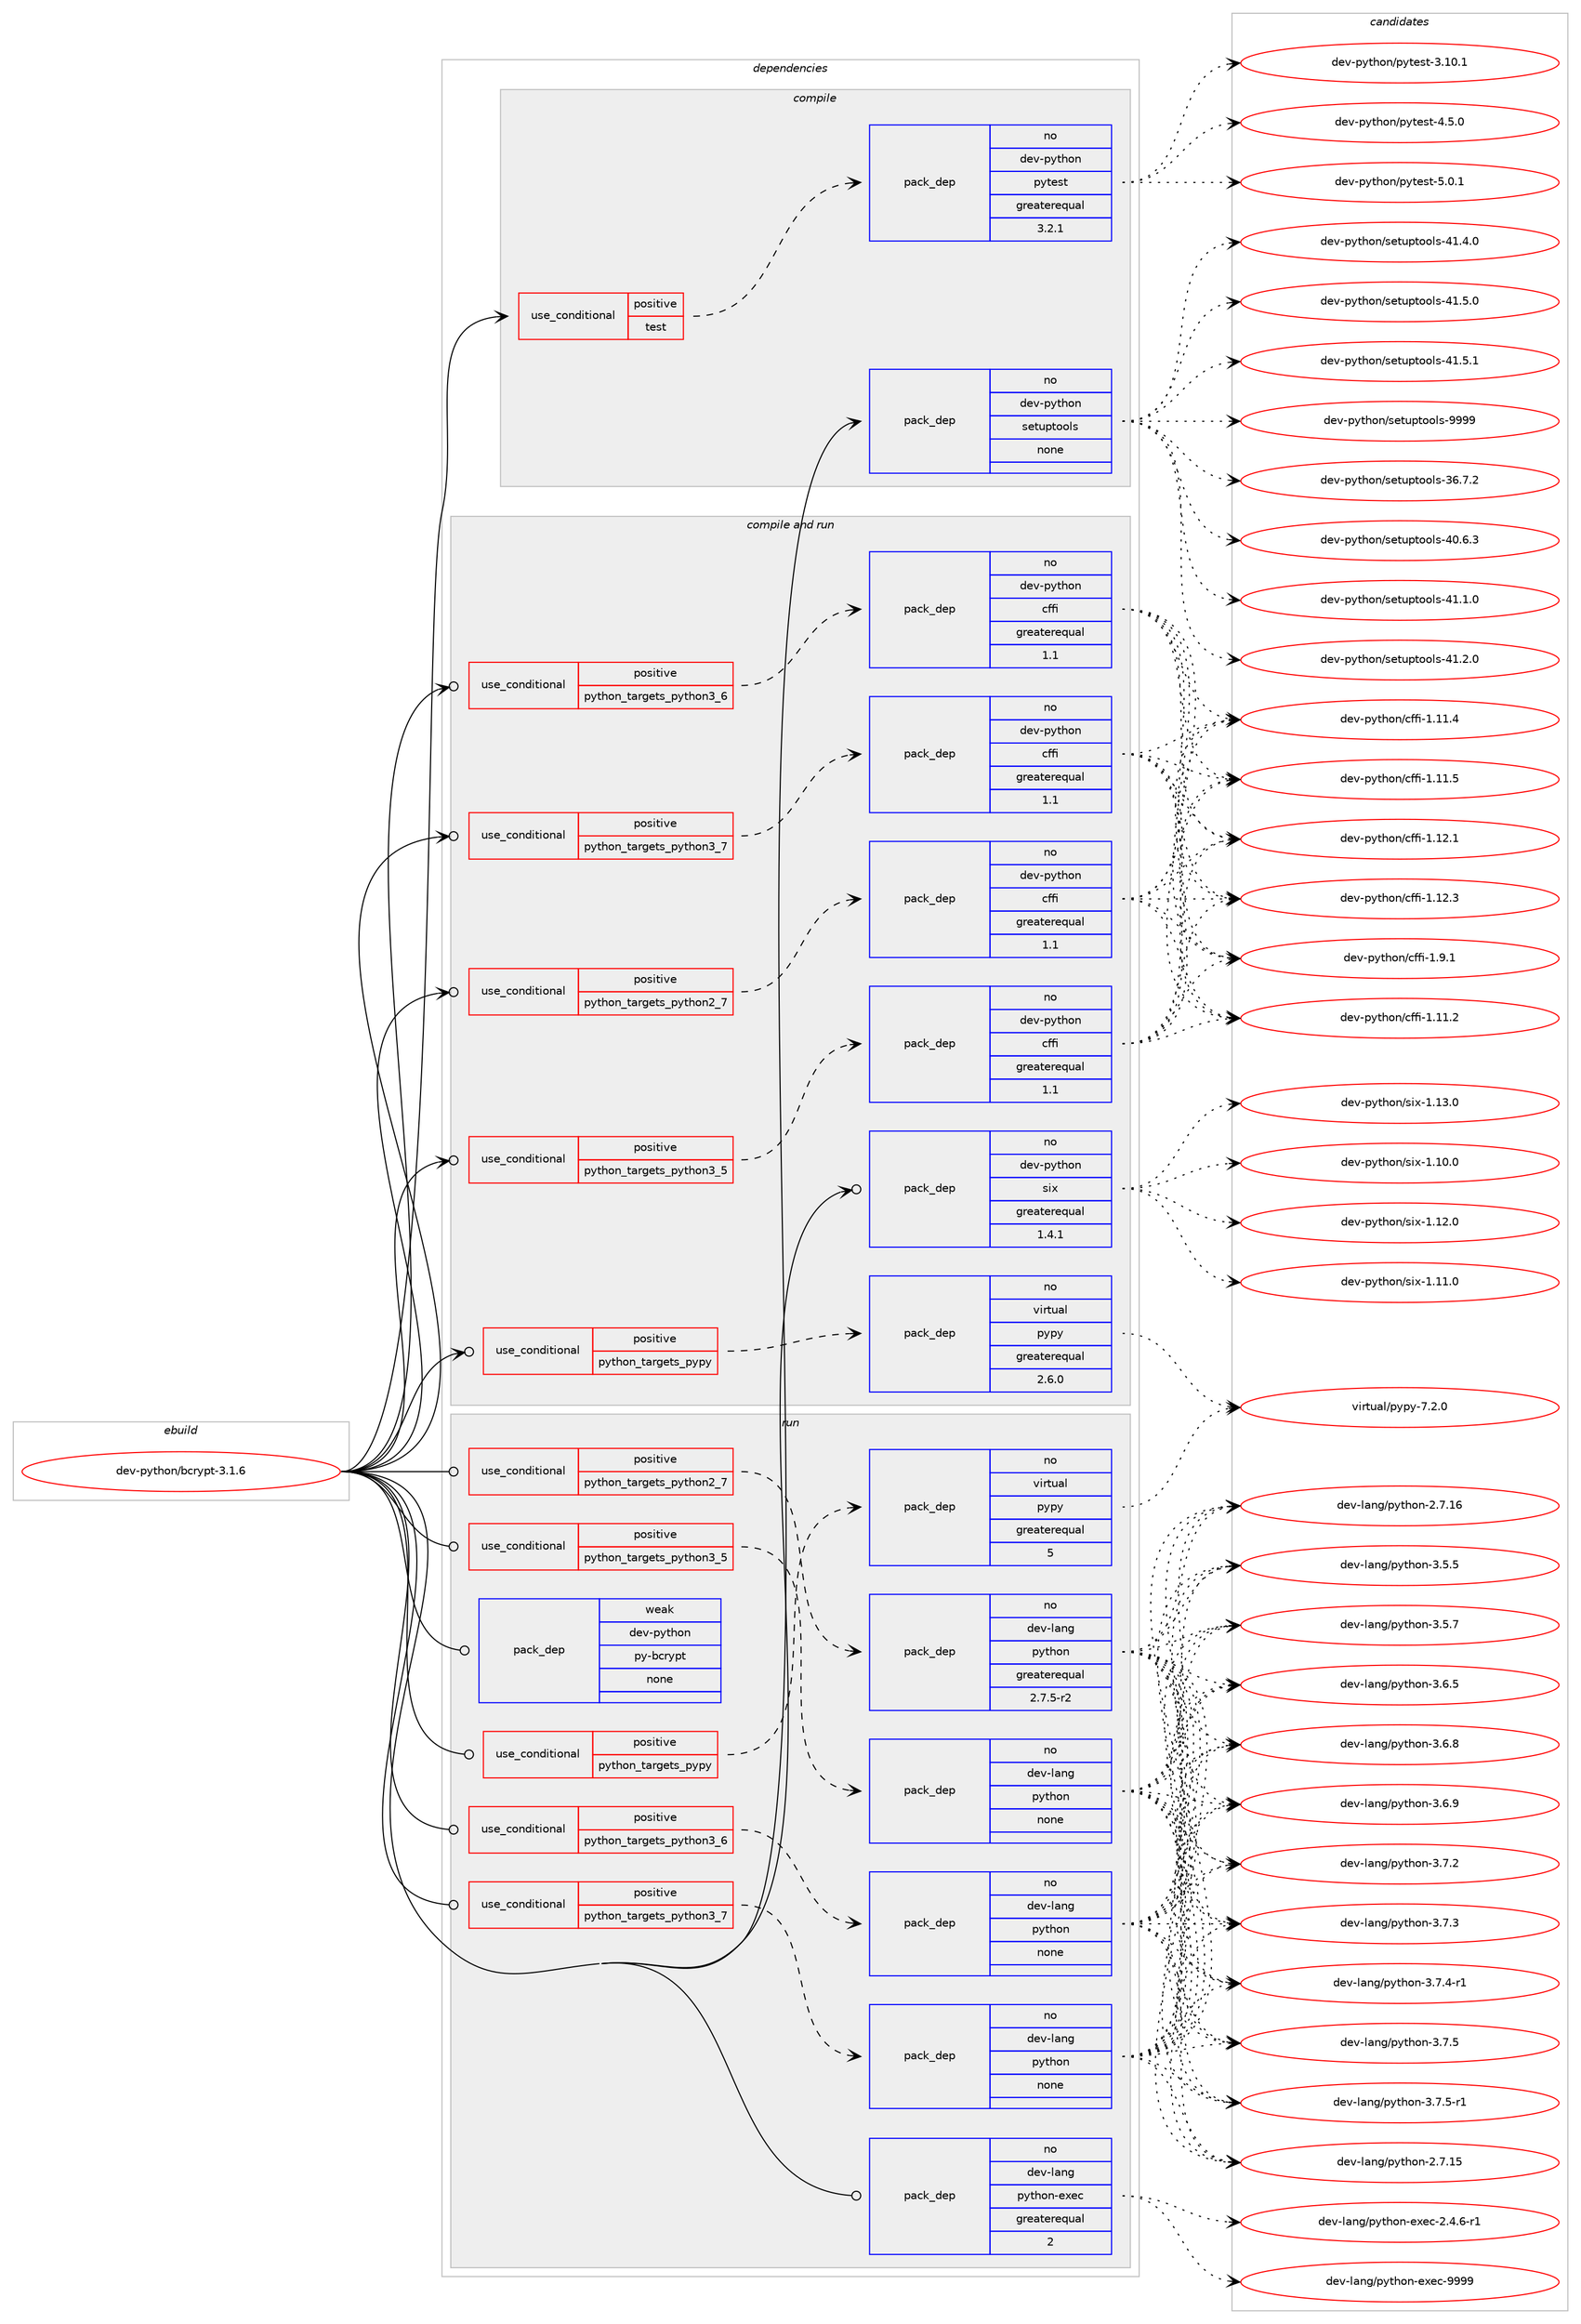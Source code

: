 digraph prolog {

# *************
# Graph options
# *************

newrank=true;
concentrate=true;
compound=true;
graph [rankdir=LR,fontname=Helvetica,fontsize=10,ranksep=1.5];#, ranksep=2.5, nodesep=0.2];
edge  [arrowhead=vee];
node  [fontname=Helvetica,fontsize=10];

# **********
# The ebuild
# **********

subgraph cluster_leftcol {
color=gray;
rank=same;
label=<<i>ebuild</i>>;
id [label="dev-python/bcrypt-3.1.6", color=red, width=4, href="../dev-python/bcrypt-3.1.6.svg"];
}

# ****************
# The dependencies
# ****************

subgraph cluster_midcol {
color=gray;
label=<<i>dependencies</i>>;
subgraph cluster_compile {
fillcolor="#eeeeee";
style=filled;
label=<<i>compile</i>>;
subgraph cond136769 {
dependency596418 [label=<<TABLE BORDER="0" CELLBORDER="1" CELLSPACING="0" CELLPADDING="4"><TR><TD ROWSPAN="3" CELLPADDING="10">use_conditional</TD></TR><TR><TD>positive</TD></TR><TR><TD>test</TD></TR></TABLE>>, shape=none, color=red];
subgraph pack447875 {
dependency596419 [label=<<TABLE BORDER="0" CELLBORDER="1" CELLSPACING="0" CELLPADDING="4" WIDTH="220"><TR><TD ROWSPAN="6" CELLPADDING="30">pack_dep</TD></TR><TR><TD WIDTH="110">no</TD></TR><TR><TD>dev-python</TD></TR><TR><TD>pytest</TD></TR><TR><TD>greaterequal</TD></TR><TR><TD>3.2.1</TD></TR></TABLE>>, shape=none, color=blue];
}
dependency596418:e -> dependency596419:w [weight=20,style="dashed",arrowhead="vee"];
}
id:e -> dependency596418:w [weight=20,style="solid",arrowhead="vee"];
subgraph pack447876 {
dependency596420 [label=<<TABLE BORDER="0" CELLBORDER="1" CELLSPACING="0" CELLPADDING="4" WIDTH="220"><TR><TD ROWSPAN="6" CELLPADDING="30">pack_dep</TD></TR><TR><TD WIDTH="110">no</TD></TR><TR><TD>dev-python</TD></TR><TR><TD>setuptools</TD></TR><TR><TD>none</TD></TR><TR><TD></TD></TR></TABLE>>, shape=none, color=blue];
}
id:e -> dependency596420:w [weight=20,style="solid",arrowhead="vee"];
}
subgraph cluster_compileandrun {
fillcolor="#eeeeee";
style=filled;
label=<<i>compile and run</i>>;
subgraph cond136770 {
dependency596421 [label=<<TABLE BORDER="0" CELLBORDER="1" CELLSPACING="0" CELLPADDING="4"><TR><TD ROWSPAN="3" CELLPADDING="10">use_conditional</TD></TR><TR><TD>positive</TD></TR><TR><TD>python_targets_pypy</TD></TR></TABLE>>, shape=none, color=red];
subgraph pack447877 {
dependency596422 [label=<<TABLE BORDER="0" CELLBORDER="1" CELLSPACING="0" CELLPADDING="4" WIDTH="220"><TR><TD ROWSPAN="6" CELLPADDING="30">pack_dep</TD></TR><TR><TD WIDTH="110">no</TD></TR><TR><TD>virtual</TD></TR><TR><TD>pypy</TD></TR><TR><TD>greaterequal</TD></TR><TR><TD>2.6.0</TD></TR></TABLE>>, shape=none, color=blue];
}
dependency596421:e -> dependency596422:w [weight=20,style="dashed",arrowhead="vee"];
}
id:e -> dependency596421:w [weight=20,style="solid",arrowhead="odotvee"];
subgraph cond136771 {
dependency596423 [label=<<TABLE BORDER="0" CELLBORDER="1" CELLSPACING="0" CELLPADDING="4"><TR><TD ROWSPAN="3" CELLPADDING="10">use_conditional</TD></TR><TR><TD>positive</TD></TR><TR><TD>python_targets_python2_7</TD></TR></TABLE>>, shape=none, color=red];
subgraph pack447878 {
dependency596424 [label=<<TABLE BORDER="0" CELLBORDER="1" CELLSPACING="0" CELLPADDING="4" WIDTH="220"><TR><TD ROWSPAN="6" CELLPADDING="30">pack_dep</TD></TR><TR><TD WIDTH="110">no</TD></TR><TR><TD>dev-python</TD></TR><TR><TD>cffi</TD></TR><TR><TD>greaterequal</TD></TR><TR><TD>1.1</TD></TR></TABLE>>, shape=none, color=blue];
}
dependency596423:e -> dependency596424:w [weight=20,style="dashed",arrowhead="vee"];
}
id:e -> dependency596423:w [weight=20,style="solid",arrowhead="odotvee"];
subgraph cond136772 {
dependency596425 [label=<<TABLE BORDER="0" CELLBORDER="1" CELLSPACING="0" CELLPADDING="4"><TR><TD ROWSPAN="3" CELLPADDING="10">use_conditional</TD></TR><TR><TD>positive</TD></TR><TR><TD>python_targets_python3_5</TD></TR></TABLE>>, shape=none, color=red];
subgraph pack447879 {
dependency596426 [label=<<TABLE BORDER="0" CELLBORDER="1" CELLSPACING="0" CELLPADDING="4" WIDTH="220"><TR><TD ROWSPAN="6" CELLPADDING="30">pack_dep</TD></TR><TR><TD WIDTH="110">no</TD></TR><TR><TD>dev-python</TD></TR><TR><TD>cffi</TD></TR><TR><TD>greaterequal</TD></TR><TR><TD>1.1</TD></TR></TABLE>>, shape=none, color=blue];
}
dependency596425:e -> dependency596426:w [weight=20,style="dashed",arrowhead="vee"];
}
id:e -> dependency596425:w [weight=20,style="solid",arrowhead="odotvee"];
subgraph cond136773 {
dependency596427 [label=<<TABLE BORDER="0" CELLBORDER="1" CELLSPACING="0" CELLPADDING="4"><TR><TD ROWSPAN="3" CELLPADDING="10">use_conditional</TD></TR><TR><TD>positive</TD></TR><TR><TD>python_targets_python3_6</TD></TR></TABLE>>, shape=none, color=red];
subgraph pack447880 {
dependency596428 [label=<<TABLE BORDER="0" CELLBORDER="1" CELLSPACING="0" CELLPADDING="4" WIDTH="220"><TR><TD ROWSPAN="6" CELLPADDING="30">pack_dep</TD></TR><TR><TD WIDTH="110">no</TD></TR><TR><TD>dev-python</TD></TR><TR><TD>cffi</TD></TR><TR><TD>greaterequal</TD></TR><TR><TD>1.1</TD></TR></TABLE>>, shape=none, color=blue];
}
dependency596427:e -> dependency596428:w [weight=20,style="dashed",arrowhead="vee"];
}
id:e -> dependency596427:w [weight=20,style="solid",arrowhead="odotvee"];
subgraph cond136774 {
dependency596429 [label=<<TABLE BORDER="0" CELLBORDER="1" CELLSPACING="0" CELLPADDING="4"><TR><TD ROWSPAN="3" CELLPADDING="10">use_conditional</TD></TR><TR><TD>positive</TD></TR><TR><TD>python_targets_python3_7</TD></TR></TABLE>>, shape=none, color=red];
subgraph pack447881 {
dependency596430 [label=<<TABLE BORDER="0" CELLBORDER="1" CELLSPACING="0" CELLPADDING="4" WIDTH="220"><TR><TD ROWSPAN="6" CELLPADDING="30">pack_dep</TD></TR><TR><TD WIDTH="110">no</TD></TR><TR><TD>dev-python</TD></TR><TR><TD>cffi</TD></TR><TR><TD>greaterequal</TD></TR><TR><TD>1.1</TD></TR></TABLE>>, shape=none, color=blue];
}
dependency596429:e -> dependency596430:w [weight=20,style="dashed",arrowhead="vee"];
}
id:e -> dependency596429:w [weight=20,style="solid",arrowhead="odotvee"];
subgraph pack447882 {
dependency596431 [label=<<TABLE BORDER="0" CELLBORDER="1" CELLSPACING="0" CELLPADDING="4" WIDTH="220"><TR><TD ROWSPAN="6" CELLPADDING="30">pack_dep</TD></TR><TR><TD WIDTH="110">no</TD></TR><TR><TD>dev-python</TD></TR><TR><TD>six</TD></TR><TR><TD>greaterequal</TD></TR><TR><TD>1.4.1</TD></TR></TABLE>>, shape=none, color=blue];
}
id:e -> dependency596431:w [weight=20,style="solid",arrowhead="odotvee"];
}
subgraph cluster_run {
fillcolor="#eeeeee";
style=filled;
label=<<i>run</i>>;
subgraph cond136775 {
dependency596432 [label=<<TABLE BORDER="0" CELLBORDER="1" CELLSPACING="0" CELLPADDING="4"><TR><TD ROWSPAN="3" CELLPADDING="10">use_conditional</TD></TR><TR><TD>positive</TD></TR><TR><TD>python_targets_pypy</TD></TR></TABLE>>, shape=none, color=red];
subgraph pack447883 {
dependency596433 [label=<<TABLE BORDER="0" CELLBORDER="1" CELLSPACING="0" CELLPADDING="4" WIDTH="220"><TR><TD ROWSPAN="6" CELLPADDING="30">pack_dep</TD></TR><TR><TD WIDTH="110">no</TD></TR><TR><TD>virtual</TD></TR><TR><TD>pypy</TD></TR><TR><TD>greaterequal</TD></TR><TR><TD>5</TD></TR></TABLE>>, shape=none, color=blue];
}
dependency596432:e -> dependency596433:w [weight=20,style="dashed",arrowhead="vee"];
}
id:e -> dependency596432:w [weight=20,style="solid",arrowhead="odot"];
subgraph cond136776 {
dependency596434 [label=<<TABLE BORDER="0" CELLBORDER="1" CELLSPACING="0" CELLPADDING="4"><TR><TD ROWSPAN="3" CELLPADDING="10">use_conditional</TD></TR><TR><TD>positive</TD></TR><TR><TD>python_targets_python2_7</TD></TR></TABLE>>, shape=none, color=red];
subgraph pack447884 {
dependency596435 [label=<<TABLE BORDER="0" CELLBORDER="1" CELLSPACING="0" CELLPADDING="4" WIDTH="220"><TR><TD ROWSPAN="6" CELLPADDING="30">pack_dep</TD></TR><TR><TD WIDTH="110">no</TD></TR><TR><TD>dev-lang</TD></TR><TR><TD>python</TD></TR><TR><TD>greaterequal</TD></TR><TR><TD>2.7.5-r2</TD></TR></TABLE>>, shape=none, color=blue];
}
dependency596434:e -> dependency596435:w [weight=20,style="dashed",arrowhead="vee"];
}
id:e -> dependency596434:w [weight=20,style="solid",arrowhead="odot"];
subgraph cond136777 {
dependency596436 [label=<<TABLE BORDER="0" CELLBORDER="1" CELLSPACING="0" CELLPADDING="4"><TR><TD ROWSPAN="3" CELLPADDING="10">use_conditional</TD></TR><TR><TD>positive</TD></TR><TR><TD>python_targets_python3_5</TD></TR></TABLE>>, shape=none, color=red];
subgraph pack447885 {
dependency596437 [label=<<TABLE BORDER="0" CELLBORDER="1" CELLSPACING="0" CELLPADDING="4" WIDTH="220"><TR><TD ROWSPAN="6" CELLPADDING="30">pack_dep</TD></TR><TR><TD WIDTH="110">no</TD></TR><TR><TD>dev-lang</TD></TR><TR><TD>python</TD></TR><TR><TD>none</TD></TR><TR><TD></TD></TR></TABLE>>, shape=none, color=blue];
}
dependency596436:e -> dependency596437:w [weight=20,style="dashed",arrowhead="vee"];
}
id:e -> dependency596436:w [weight=20,style="solid",arrowhead="odot"];
subgraph cond136778 {
dependency596438 [label=<<TABLE BORDER="0" CELLBORDER="1" CELLSPACING="0" CELLPADDING="4"><TR><TD ROWSPAN="3" CELLPADDING="10">use_conditional</TD></TR><TR><TD>positive</TD></TR><TR><TD>python_targets_python3_6</TD></TR></TABLE>>, shape=none, color=red];
subgraph pack447886 {
dependency596439 [label=<<TABLE BORDER="0" CELLBORDER="1" CELLSPACING="0" CELLPADDING="4" WIDTH="220"><TR><TD ROWSPAN="6" CELLPADDING="30">pack_dep</TD></TR><TR><TD WIDTH="110">no</TD></TR><TR><TD>dev-lang</TD></TR><TR><TD>python</TD></TR><TR><TD>none</TD></TR><TR><TD></TD></TR></TABLE>>, shape=none, color=blue];
}
dependency596438:e -> dependency596439:w [weight=20,style="dashed",arrowhead="vee"];
}
id:e -> dependency596438:w [weight=20,style="solid",arrowhead="odot"];
subgraph cond136779 {
dependency596440 [label=<<TABLE BORDER="0" CELLBORDER="1" CELLSPACING="0" CELLPADDING="4"><TR><TD ROWSPAN="3" CELLPADDING="10">use_conditional</TD></TR><TR><TD>positive</TD></TR><TR><TD>python_targets_python3_7</TD></TR></TABLE>>, shape=none, color=red];
subgraph pack447887 {
dependency596441 [label=<<TABLE BORDER="0" CELLBORDER="1" CELLSPACING="0" CELLPADDING="4" WIDTH="220"><TR><TD ROWSPAN="6" CELLPADDING="30">pack_dep</TD></TR><TR><TD WIDTH="110">no</TD></TR><TR><TD>dev-lang</TD></TR><TR><TD>python</TD></TR><TR><TD>none</TD></TR><TR><TD></TD></TR></TABLE>>, shape=none, color=blue];
}
dependency596440:e -> dependency596441:w [weight=20,style="dashed",arrowhead="vee"];
}
id:e -> dependency596440:w [weight=20,style="solid",arrowhead="odot"];
subgraph pack447888 {
dependency596442 [label=<<TABLE BORDER="0" CELLBORDER="1" CELLSPACING="0" CELLPADDING="4" WIDTH="220"><TR><TD ROWSPAN="6" CELLPADDING="30">pack_dep</TD></TR><TR><TD WIDTH="110">no</TD></TR><TR><TD>dev-lang</TD></TR><TR><TD>python-exec</TD></TR><TR><TD>greaterequal</TD></TR><TR><TD>2</TD></TR></TABLE>>, shape=none, color=blue];
}
id:e -> dependency596442:w [weight=20,style="solid",arrowhead="odot"];
subgraph pack447889 {
dependency596443 [label=<<TABLE BORDER="0" CELLBORDER="1" CELLSPACING="0" CELLPADDING="4" WIDTH="220"><TR><TD ROWSPAN="6" CELLPADDING="30">pack_dep</TD></TR><TR><TD WIDTH="110">weak</TD></TR><TR><TD>dev-python</TD></TR><TR><TD>py-bcrypt</TD></TR><TR><TD>none</TD></TR><TR><TD></TD></TR></TABLE>>, shape=none, color=blue];
}
id:e -> dependency596443:w [weight=20,style="solid",arrowhead="odot"];
}
}

# **************
# The candidates
# **************

subgraph cluster_choices {
rank=same;
color=gray;
label=<<i>candidates</i>>;

subgraph choice447875 {
color=black;
nodesep=1;
choice100101118451121211161041111104711212111610111511645514649484649 [label="dev-python/pytest-3.10.1", color=red, width=4,href="../dev-python/pytest-3.10.1.svg"];
choice1001011184511212111610411111047112121116101115116455246534648 [label="dev-python/pytest-4.5.0", color=red, width=4,href="../dev-python/pytest-4.5.0.svg"];
choice1001011184511212111610411111047112121116101115116455346484649 [label="dev-python/pytest-5.0.1", color=red, width=4,href="../dev-python/pytest-5.0.1.svg"];
dependency596419:e -> choice100101118451121211161041111104711212111610111511645514649484649:w [style=dotted,weight="100"];
dependency596419:e -> choice1001011184511212111610411111047112121116101115116455246534648:w [style=dotted,weight="100"];
dependency596419:e -> choice1001011184511212111610411111047112121116101115116455346484649:w [style=dotted,weight="100"];
}
subgraph choice447876 {
color=black;
nodesep=1;
choice100101118451121211161041111104711510111611711211611111110811545515446554650 [label="dev-python/setuptools-36.7.2", color=red, width=4,href="../dev-python/setuptools-36.7.2.svg"];
choice100101118451121211161041111104711510111611711211611111110811545524846544651 [label="dev-python/setuptools-40.6.3", color=red, width=4,href="../dev-python/setuptools-40.6.3.svg"];
choice100101118451121211161041111104711510111611711211611111110811545524946494648 [label="dev-python/setuptools-41.1.0", color=red, width=4,href="../dev-python/setuptools-41.1.0.svg"];
choice100101118451121211161041111104711510111611711211611111110811545524946504648 [label="dev-python/setuptools-41.2.0", color=red, width=4,href="../dev-python/setuptools-41.2.0.svg"];
choice100101118451121211161041111104711510111611711211611111110811545524946524648 [label="dev-python/setuptools-41.4.0", color=red, width=4,href="../dev-python/setuptools-41.4.0.svg"];
choice100101118451121211161041111104711510111611711211611111110811545524946534648 [label="dev-python/setuptools-41.5.0", color=red, width=4,href="../dev-python/setuptools-41.5.0.svg"];
choice100101118451121211161041111104711510111611711211611111110811545524946534649 [label="dev-python/setuptools-41.5.1", color=red, width=4,href="../dev-python/setuptools-41.5.1.svg"];
choice10010111845112121116104111110471151011161171121161111111081154557575757 [label="dev-python/setuptools-9999", color=red, width=4,href="../dev-python/setuptools-9999.svg"];
dependency596420:e -> choice100101118451121211161041111104711510111611711211611111110811545515446554650:w [style=dotted,weight="100"];
dependency596420:e -> choice100101118451121211161041111104711510111611711211611111110811545524846544651:w [style=dotted,weight="100"];
dependency596420:e -> choice100101118451121211161041111104711510111611711211611111110811545524946494648:w [style=dotted,weight="100"];
dependency596420:e -> choice100101118451121211161041111104711510111611711211611111110811545524946504648:w [style=dotted,weight="100"];
dependency596420:e -> choice100101118451121211161041111104711510111611711211611111110811545524946524648:w [style=dotted,weight="100"];
dependency596420:e -> choice100101118451121211161041111104711510111611711211611111110811545524946534648:w [style=dotted,weight="100"];
dependency596420:e -> choice100101118451121211161041111104711510111611711211611111110811545524946534649:w [style=dotted,weight="100"];
dependency596420:e -> choice10010111845112121116104111110471151011161171121161111111081154557575757:w [style=dotted,weight="100"];
}
subgraph choice447877 {
color=black;
nodesep=1;
choice1181051141161179710847112121112121455546504648 [label="virtual/pypy-7.2.0", color=red, width=4,href="../virtual/pypy-7.2.0.svg"];
dependency596422:e -> choice1181051141161179710847112121112121455546504648:w [style=dotted,weight="100"];
}
subgraph choice447878 {
color=black;
nodesep=1;
choice10010111845112121116104111110479910210210545494649494650 [label="dev-python/cffi-1.11.2", color=red, width=4,href="../dev-python/cffi-1.11.2.svg"];
choice10010111845112121116104111110479910210210545494649494652 [label="dev-python/cffi-1.11.4", color=red, width=4,href="../dev-python/cffi-1.11.4.svg"];
choice10010111845112121116104111110479910210210545494649494653 [label="dev-python/cffi-1.11.5", color=red, width=4,href="../dev-python/cffi-1.11.5.svg"];
choice10010111845112121116104111110479910210210545494649504649 [label="dev-python/cffi-1.12.1", color=red, width=4,href="../dev-python/cffi-1.12.1.svg"];
choice10010111845112121116104111110479910210210545494649504651 [label="dev-python/cffi-1.12.3", color=red, width=4,href="../dev-python/cffi-1.12.3.svg"];
choice100101118451121211161041111104799102102105454946574649 [label="dev-python/cffi-1.9.1", color=red, width=4,href="../dev-python/cffi-1.9.1.svg"];
dependency596424:e -> choice10010111845112121116104111110479910210210545494649494650:w [style=dotted,weight="100"];
dependency596424:e -> choice10010111845112121116104111110479910210210545494649494652:w [style=dotted,weight="100"];
dependency596424:e -> choice10010111845112121116104111110479910210210545494649494653:w [style=dotted,weight="100"];
dependency596424:e -> choice10010111845112121116104111110479910210210545494649504649:w [style=dotted,weight="100"];
dependency596424:e -> choice10010111845112121116104111110479910210210545494649504651:w [style=dotted,weight="100"];
dependency596424:e -> choice100101118451121211161041111104799102102105454946574649:w [style=dotted,weight="100"];
}
subgraph choice447879 {
color=black;
nodesep=1;
choice10010111845112121116104111110479910210210545494649494650 [label="dev-python/cffi-1.11.2", color=red, width=4,href="../dev-python/cffi-1.11.2.svg"];
choice10010111845112121116104111110479910210210545494649494652 [label="dev-python/cffi-1.11.4", color=red, width=4,href="../dev-python/cffi-1.11.4.svg"];
choice10010111845112121116104111110479910210210545494649494653 [label="dev-python/cffi-1.11.5", color=red, width=4,href="../dev-python/cffi-1.11.5.svg"];
choice10010111845112121116104111110479910210210545494649504649 [label="dev-python/cffi-1.12.1", color=red, width=4,href="../dev-python/cffi-1.12.1.svg"];
choice10010111845112121116104111110479910210210545494649504651 [label="dev-python/cffi-1.12.3", color=red, width=4,href="../dev-python/cffi-1.12.3.svg"];
choice100101118451121211161041111104799102102105454946574649 [label="dev-python/cffi-1.9.1", color=red, width=4,href="../dev-python/cffi-1.9.1.svg"];
dependency596426:e -> choice10010111845112121116104111110479910210210545494649494650:w [style=dotted,weight="100"];
dependency596426:e -> choice10010111845112121116104111110479910210210545494649494652:w [style=dotted,weight="100"];
dependency596426:e -> choice10010111845112121116104111110479910210210545494649494653:w [style=dotted,weight="100"];
dependency596426:e -> choice10010111845112121116104111110479910210210545494649504649:w [style=dotted,weight="100"];
dependency596426:e -> choice10010111845112121116104111110479910210210545494649504651:w [style=dotted,weight="100"];
dependency596426:e -> choice100101118451121211161041111104799102102105454946574649:w [style=dotted,weight="100"];
}
subgraph choice447880 {
color=black;
nodesep=1;
choice10010111845112121116104111110479910210210545494649494650 [label="dev-python/cffi-1.11.2", color=red, width=4,href="../dev-python/cffi-1.11.2.svg"];
choice10010111845112121116104111110479910210210545494649494652 [label="dev-python/cffi-1.11.4", color=red, width=4,href="../dev-python/cffi-1.11.4.svg"];
choice10010111845112121116104111110479910210210545494649494653 [label="dev-python/cffi-1.11.5", color=red, width=4,href="../dev-python/cffi-1.11.5.svg"];
choice10010111845112121116104111110479910210210545494649504649 [label="dev-python/cffi-1.12.1", color=red, width=4,href="../dev-python/cffi-1.12.1.svg"];
choice10010111845112121116104111110479910210210545494649504651 [label="dev-python/cffi-1.12.3", color=red, width=4,href="../dev-python/cffi-1.12.3.svg"];
choice100101118451121211161041111104799102102105454946574649 [label="dev-python/cffi-1.9.1", color=red, width=4,href="../dev-python/cffi-1.9.1.svg"];
dependency596428:e -> choice10010111845112121116104111110479910210210545494649494650:w [style=dotted,weight="100"];
dependency596428:e -> choice10010111845112121116104111110479910210210545494649494652:w [style=dotted,weight="100"];
dependency596428:e -> choice10010111845112121116104111110479910210210545494649494653:w [style=dotted,weight="100"];
dependency596428:e -> choice10010111845112121116104111110479910210210545494649504649:w [style=dotted,weight="100"];
dependency596428:e -> choice10010111845112121116104111110479910210210545494649504651:w [style=dotted,weight="100"];
dependency596428:e -> choice100101118451121211161041111104799102102105454946574649:w [style=dotted,weight="100"];
}
subgraph choice447881 {
color=black;
nodesep=1;
choice10010111845112121116104111110479910210210545494649494650 [label="dev-python/cffi-1.11.2", color=red, width=4,href="../dev-python/cffi-1.11.2.svg"];
choice10010111845112121116104111110479910210210545494649494652 [label="dev-python/cffi-1.11.4", color=red, width=4,href="../dev-python/cffi-1.11.4.svg"];
choice10010111845112121116104111110479910210210545494649494653 [label="dev-python/cffi-1.11.5", color=red, width=4,href="../dev-python/cffi-1.11.5.svg"];
choice10010111845112121116104111110479910210210545494649504649 [label="dev-python/cffi-1.12.1", color=red, width=4,href="../dev-python/cffi-1.12.1.svg"];
choice10010111845112121116104111110479910210210545494649504651 [label="dev-python/cffi-1.12.3", color=red, width=4,href="../dev-python/cffi-1.12.3.svg"];
choice100101118451121211161041111104799102102105454946574649 [label="dev-python/cffi-1.9.1", color=red, width=4,href="../dev-python/cffi-1.9.1.svg"];
dependency596430:e -> choice10010111845112121116104111110479910210210545494649494650:w [style=dotted,weight="100"];
dependency596430:e -> choice10010111845112121116104111110479910210210545494649494652:w [style=dotted,weight="100"];
dependency596430:e -> choice10010111845112121116104111110479910210210545494649494653:w [style=dotted,weight="100"];
dependency596430:e -> choice10010111845112121116104111110479910210210545494649504649:w [style=dotted,weight="100"];
dependency596430:e -> choice10010111845112121116104111110479910210210545494649504651:w [style=dotted,weight="100"];
dependency596430:e -> choice100101118451121211161041111104799102102105454946574649:w [style=dotted,weight="100"];
}
subgraph choice447882 {
color=black;
nodesep=1;
choice100101118451121211161041111104711510512045494649484648 [label="dev-python/six-1.10.0", color=red, width=4,href="../dev-python/six-1.10.0.svg"];
choice100101118451121211161041111104711510512045494649494648 [label="dev-python/six-1.11.0", color=red, width=4,href="../dev-python/six-1.11.0.svg"];
choice100101118451121211161041111104711510512045494649504648 [label="dev-python/six-1.12.0", color=red, width=4,href="../dev-python/six-1.12.0.svg"];
choice100101118451121211161041111104711510512045494649514648 [label="dev-python/six-1.13.0", color=red, width=4,href="../dev-python/six-1.13.0.svg"];
dependency596431:e -> choice100101118451121211161041111104711510512045494649484648:w [style=dotted,weight="100"];
dependency596431:e -> choice100101118451121211161041111104711510512045494649494648:w [style=dotted,weight="100"];
dependency596431:e -> choice100101118451121211161041111104711510512045494649504648:w [style=dotted,weight="100"];
dependency596431:e -> choice100101118451121211161041111104711510512045494649514648:w [style=dotted,weight="100"];
}
subgraph choice447883 {
color=black;
nodesep=1;
choice1181051141161179710847112121112121455546504648 [label="virtual/pypy-7.2.0", color=red, width=4,href="../virtual/pypy-7.2.0.svg"];
dependency596433:e -> choice1181051141161179710847112121112121455546504648:w [style=dotted,weight="100"];
}
subgraph choice447884 {
color=black;
nodesep=1;
choice10010111845108971101034711212111610411111045504655464953 [label="dev-lang/python-2.7.15", color=red, width=4,href="../dev-lang/python-2.7.15.svg"];
choice10010111845108971101034711212111610411111045504655464954 [label="dev-lang/python-2.7.16", color=red, width=4,href="../dev-lang/python-2.7.16.svg"];
choice100101118451089711010347112121116104111110455146534653 [label="dev-lang/python-3.5.5", color=red, width=4,href="../dev-lang/python-3.5.5.svg"];
choice100101118451089711010347112121116104111110455146534655 [label="dev-lang/python-3.5.7", color=red, width=4,href="../dev-lang/python-3.5.7.svg"];
choice100101118451089711010347112121116104111110455146544653 [label="dev-lang/python-3.6.5", color=red, width=4,href="../dev-lang/python-3.6.5.svg"];
choice100101118451089711010347112121116104111110455146544656 [label="dev-lang/python-3.6.8", color=red, width=4,href="../dev-lang/python-3.6.8.svg"];
choice100101118451089711010347112121116104111110455146544657 [label="dev-lang/python-3.6.9", color=red, width=4,href="../dev-lang/python-3.6.9.svg"];
choice100101118451089711010347112121116104111110455146554650 [label="dev-lang/python-3.7.2", color=red, width=4,href="../dev-lang/python-3.7.2.svg"];
choice100101118451089711010347112121116104111110455146554651 [label="dev-lang/python-3.7.3", color=red, width=4,href="../dev-lang/python-3.7.3.svg"];
choice1001011184510897110103471121211161041111104551465546524511449 [label="dev-lang/python-3.7.4-r1", color=red, width=4,href="../dev-lang/python-3.7.4-r1.svg"];
choice100101118451089711010347112121116104111110455146554653 [label="dev-lang/python-3.7.5", color=red, width=4,href="../dev-lang/python-3.7.5.svg"];
choice1001011184510897110103471121211161041111104551465546534511449 [label="dev-lang/python-3.7.5-r1", color=red, width=4,href="../dev-lang/python-3.7.5-r1.svg"];
dependency596435:e -> choice10010111845108971101034711212111610411111045504655464953:w [style=dotted,weight="100"];
dependency596435:e -> choice10010111845108971101034711212111610411111045504655464954:w [style=dotted,weight="100"];
dependency596435:e -> choice100101118451089711010347112121116104111110455146534653:w [style=dotted,weight="100"];
dependency596435:e -> choice100101118451089711010347112121116104111110455146534655:w [style=dotted,weight="100"];
dependency596435:e -> choice100101118451089711010347112121116104111110455146544653:w [style=dotted,weight="100"];
dependency596435:e -> choice100101118451089711010347112121116104111110455146544656:w [style=dotted,weight="100"];
dependency596435:e -> choice100101118451089711010347112121116104111110455146544657:w [style=dotted,weight="100"];
dependency596435:e -> choice100101118451089711010347112121116104111110455146554650:w [style=dotted,weight="100"];
dependency596435:e -> choice100101118451089711010347112121116104111110455146554651:w [style=dotted,weight="100"];
dependency596435:e -> choice1001011184510897110103471121211161041111104551465546524511449:w [style=dotted,weight="100"];
dependency596435:e -> choice100101118451089711010347112121116104111110455146554653:w [style=dotted,weight="100"];
dependency596435:e -> choice1001011184510897110103471121211161041111104551465546534511449:w [style=dotted,weight="100"];
}
subgraph choice447885 {
color=black;
nodesep=1;
choice10010111845108971101034711212111610411111045504655464953 [label="dev-lang/python-2.7.15", color=red, width=4,href="../dev-lang/python-2.7.15.svg"];
choice10010111845108971101034711212111610411111045504655464954 [label="dev-lang/python-2.7.16", color=red, width=4,href="../dev-lang/python-2.7.16.svg"];
choice100101118451089711010347112121116104111110455146534653 [label="dev-lang/python-3.5.5", color=red, width=4,href="../dev-lang/python-3.5.5.svg"];
choice100101118451089711010347112121116104111110455146534655 [label="dev-lang/python-3.5.7", color=red, width=4,href="../dev-lang/python-3.5.7.svg"];
choice100101118451089711010347112121116104111110455146544653 [label="dev-lang/python-3.6.5", color=red, width=4,href="../dev-lang/python-3.6.5.svg"];
choice100101118451089711010347112121116104111110455146544656 [label="dev-lang/python-3.6.8", color=red, width=4,href="../dev-lang/python-3.6.8.svg"];
choice100101118451089711010347112121116104111110455146544657 [label="dev-lang/python-3.6.9", color=red, width=4,href="../dev-lang/python-3.6.9.svg"];
choice100101118451089711010347112121116104111110455146554650 [label="dev-lang/python-3.7.2", color=red, width=4,href="../dev-lang/python-3.7.2.svg"];
choice100101118451089711010347112121116104111110455146554651 [label="dev-lang/python-3.7.3", color=red, width=4,href="../dev-lang/python-3.7.3.svg"];
choice1001011184510897110103471121211161041111104551465546524511449 [label="dev-lang/python-3.7.4-r1", color=red, width=4,href="../dev-lang/python-3.7.4-r1.svg"];
choice100101118451089711010347112121116104111110455146554653 [label="dev-lang/python-3.7.5", color=red, width=4,href="../dev-lang/python-3.7.5.svg"];
choice1001011184510897110103471121211161041111104551465546534511449 [label="dev-lang/python-3.7.5-r1", color=red, width=4,href="../dev-lang/python-3.7.5-r1.svg"];
dependency596437:e -> choice10010111845108971101034711212111610411111045504655464953:w [style=dotted,weight="100"];
dependency596437:e -> choice10010111845108971101034711212111610411111045504655464954:w [style=dotted,weight="100"];
dependency596437:e -> choice100101118451089711010347112121116104111110455146534653:w [style=dotted,weight="100"];
dependency596437:e -> choice100101118451089711010347112121116104111110455146534655:w [style=dotted,weight="100"];
dependency596437:e -> choice100101118451089711010347112121116104111110455146544653:w [style=dotted,weight="100"];
dependency596437:e -> choice100101118451089711010347112121116104111110455146544656:w [style=dotted,weight="100"];
dependency596437:e -> choice100101118451089711010347112121116104111110455146544657:w [style=dotted,weight="100"];
dependency596437:e -> choice100101118451089711010347112121116104111110455146554650:w [style=dotted,weight="100"];
dependency596437:e -> choice100101118451089711010347112121116104111110455146554651:w [style=dotted,weight="100"];
dependency596437:e -> choice1001011184510897110103471121211161041111104551465546524511449:w [style=dotted,weight="100"];
dependency596437:e -> choice100101118451089711010347112121116104111110455146554653:w [style=dotted,weight="100"];
dependency596437:e -> choice1001011184510897110103471121211161041111104551465546534511449:w [style=dotted,weight="100"];
}
subgraph choice447886 {
color=black;
nodesep=1;
choice10010111845108971101034711212111610411111045504655464953 [label="dev-lang/python-2.7.15", color=red, width=4,href="../dev-lang/python-2.7.15.svg"];
choice10010111845108971101034711212111610411111045504655464954 [label="dev-lang/python-2.7.16", color=red, width=4,href="../dev-lang/python-2.7.16.svg"];
choice100101118451089711010347112121116104111110455146534653 [label="dev-lang/python-3.5.5", color=red, width=4,href="../dev-lang/python-3.5.5.svg"];
choice100101118451089711010347112121116104111110455146534655 [label="dev-lang/python-3.5.7", color=red, width=4,href="../dev-lang/python-3.5.7.svg"];
choice100101118451089711010347112121116104111110455146544653 [label="dev-lang/python-3.6.5", color=red, width=4,href="../dev-lang/python-3.6.5.svg"];
choice100101118451089711010347112121116104111110455146544656 [label="dev-lang/python-3.6.8", color=red, width=4,href="../dev-lang/python-3.6.8.svg"];
choice100101118451089711010347112121116104111110455146544657 [label="dev-lang/python-3.6.9", color=red, width=4,href="../dev-lang/python-3.6.9.svg"];
choice100101118451089711010347112121116104111110455146554650 [label="dev-lang/python-3.7.2", color=red, width=4,href="../dev-lang/python-3.7.2.svg"];
choice100101118451089711010347112121116104111110455146554651 [label="dev-lang/python-3.7.3", color=red, width=4,href="../dev-lang/python-3.7.3.svg"];
choice1001011184510897110103471121211161041111104551465546524511449 [label="dev-lang/python-3.7.4-r1", color=red, width=4,href="../dev-lang/python-3.7.4-r1.svg"];
choice100101118451089711010347112121116104111110455146554653 [label="dev-lang/python-3.7.5", color=red, width=4,href="../dev-lang/python-3.7.5.svg"];
choice1001011184510897110103471121211161041111104551465546534511449 [label="dev-lang/python-3.7.5-r1", color=red, width=4,href="../dev-lang/python-3.7.5-r1.svg"];
dependency596439:e -> choice10010111845108971101034711212111610411111045504655464953:w [style=dotted,weight="100"];
dependency596439:e -> choice10010111845108971101034711212111610411111045504655464954:w [style=dotted,weight="100"];
dependency596439:e -> choice100101118451089711010347112121116104111110455146534653:w [style=dotted,weight="100"];
dependency596439:e -> choice100101118451089711010347112121116104111110455146534655:w [style=dotted,weight="100"];
dependency596439:e -> choice100101118451089711010347112121116104111110455146544653:w [style=dotted,weight="100"];
dependency596439:e -> choice100101118451089711010347112121116104111110455146544656:w [style=dotted,weight="100"];
dependency596439:e -> choice100101118451089711010347112121116104111110455146544657:w [style=dotted,weight="100"];
dependency596439:e -> choice100101118451089711010347112121116104111110455146554650:w [style=dotted,weight="100"];
dependency596439:e -> choice100101118451089711010347112121116104111110455146554651:w [style=dotted,weight="100"];
dependency596439:e -> choice1001011184510897110103471121211161041111104551465546524511449:w [style=dotted,weight="100"];
dependency596439:e -> choice100101118451089711010347112121116104111110455146554653:w [style=dotted,weight="100"];
dependency596439:e -> choice1001011184510897110103471121211161041111104551465546534511449:w [style=dotted,weight="100"];
}
subgraph choice447887 {
color=black;
nodesep=1;
choice10010111845108971101034711212111610411111045504655464953 [label="dev-lang/python-2.7.15", color=red, width=4,href="../dev-lang/python-2.7.15.svg"];
choice10010111845108971101034711212111610411111045504655464954 [label="dev-lang/python-2.7.16", color=red, width=4,href="../dev-lang/python-2.7.16.svg"];
choice100101118451089711010347112121116104111110455146534653 [label="dev-lang/python-3.5.5", color=red, width=4,href="../dev-lang/python-3.5.5.svg"];
choice100101118451089711010347112121116104111110455146534655 [label="dev-lang/python-3.5.7", color=red, width=4,href="../dev-lang/python-3.5.7.svg"];
choice100101118451089711010347112121116104111110455146544653 [label="dev-lang/python-3.6.5", color=red, width=4,href="../dev-lang/python-3.6.5.svg"];
choice100101118451089711010347112121116104111110455146544656 [label="dev-lang/python-3.6.8", color=red, width=4,href="../dev-lang/python-3.6.8.svg"];
choice100101118451089711010347112121116104111110455146544657 [label="dev-lang/python-3.6.9", color=red, width=4,href="../dev-lang/python-3.6.9.svg"];
choice100101118451089711010347112121116104111110455146554650 [label="dev-lang/python-3.7.2", color=red, width=4,href="../dev-lang/python-3.7.2.svg"];
choice100101118451089711010347112121116104111110455146554651 [label="dev-lang/python-3.7.3", color=red, width=4,href="../dev-lang/python-3.7.3.svg"];
choice1001011184510897110103471121211161041111104551465546524511449 [label="dev-lang/python-3.7.4-r1", color=red, width=4,href="../dev-lang/python-3.7.4-r1.svg"];
choice100101118451089711010347112121116104111110455146554653 [label="dev-lang/python-3.7.5", color=red, width=4,href="../dev-lang/python-3.7.5.svg"];
choice1001011184510897110103471121211161041111104551465546534511449 [label="dev-lang/python-3.7.5-r1", color=red, width=4,href="../dev-lang/python-3.7.5-r1.svg"];
dependency596441:e -> choice10010111845108971101034711212111610411111045504655464953:w [style=dotted,weight="100"];
dependency596441:e -> choice10010111845108971101034711212111610411111045504655464954:w [style=dotted,weight="100"];
dependency596441:e -> choice100101118451089711010347112121116104111110455146534653:w [style=dotted,weight="100"];
dependency596441:e -> choice100101118451089711010347112121116104111110455146534655:w [style=dotted,weight="100"];
dependency596441:e -> choice100101118451089711010347112121116104111110455146544653:w [style=dotted,weight="100"];
dependency596441:e -> choice100101118451089711010347112121116104111110455146544656:w [style=dotted,weight="100"];
dependency596441:e -> choice100101118451089711010347112121116104111110455146544657:w [style=dotted,weight="100"];
dependency596441:e -> choice100101118451089711010347112121116104111110455146554650:w [style=dotted,weight="100"];
dependency596441:e -> choice100101118451089711010347112121116104111110455146554651:w [style=dotted,weight="100"];
dependency596441:e -> choice1001011184510897110103471121211161041111104551465546524511449:w [style=dotted,weight="100"];
dependency596441:e -> choice100101118451089711010347112121116104111110455146554653:w [style=dotted,weight="100"];
dependency596441:e -> choice1001011184510897110103471121211161041111104551465546534511449:w [style=dotted,weight="100"];
}
subgraph choice447888 {
color=black;
nodesep=1;
choice10010111845108971101034711212111610411111045101120101994550465246544511449 [label="dev-lang/python-exec-2.4.6-r1", color=red, width=4,href="../dev-lang/python-exec-2.4.6-r1.svg"];
choice10010111845108971101034711212111610411111045101120101994557575757 [label="dev-lang/python-exec-9999", color=red, width=4,href="../dev-lang/python-exec-9999.svg"];
dependency596442:e -> choice10010111845108971101034711212111610411111045101120101994550465246544511449:w [style=dotted,weight="100"];
dependency596442:e -> choice10010111845108971101034711212111610411111045101120101994557575757:w [style=dotted,weight="100"];
}
subgraph choice447889 {
color=black;
nodesep=1;
}
}

}
